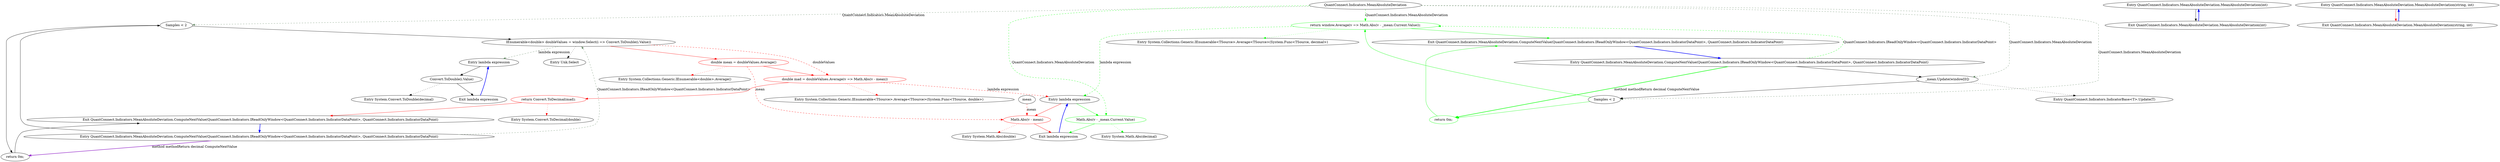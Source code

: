 digraph  {
n24 [label="QuantConnect.Indicators.MeanAbsoluteDeviation", span=""];
n25 [label=mean, span=""];
n0 [label="Entry QuantConnect.Indicators.MeanAbsoluteDeviation.MeanAbsoluteDeviation(int)", span="31-31", cluster="QuantConnect.Indicators.MeanAbsoluteDeviation.MeanAbsoluteDeviation(int)"];
n1 [label="Exit QuantConnect.Indicators.MeanAbsoluteDeviation.MeanAbsoluteDeviation(int)", span="31-31", cluster="QuantConnect.Indicators.MeanAbsoluteDeviation.MeanAbsoluteDeviation(int)"];
n2 [label="Entry QuantConnect.Indicators.MeanAbsoluteDeviation.MeanAbsoluteDeviation(string, int)", span="42-42", cluster="QuantConnect.Indicators.MeanAbsoluteDeviation.MeanAbsoluteDeviation(string, int)"];
n3 [label="Exit QuantConnect.Indicators.MeanAbsoluteDeviation.MeanAbsoluteDeviation(string, int)", span="42-42", cluster="QuantConnect.Indicators.MeanAbsoluteDeviation.MeanAbsoluteDeviation(string, int)"];
n4 [label="Entry QuantConnect.Indicators.MeanAbsoluteDeviation.ComputeNextValue(QuantConnect.Indicators.IReadOnlyWindow<QuantConnect.Indicators.IndicatorDataPoint>, QuantConnect.Indicators.IndicatorDataPoint)", span="59-59", cluster="QuantConnect.Indicators.MeanAbsoluteDeviation.ComputeNextValue(QuantConnect.Indicators.IReadOnlyWindow<QuantConnect.Indicators.IndicatorDataPoint>, QuantConnect.Indicators.IndicatorDataPoint)"];
n5 [label="Samples < 2", span="60-60", cluster="QuantConnect.Indicators.MeanAbsoluteDeviation.ComputeNextValue(QuantConnect.Indicators.IReadOnlyWindow<QuantConnect.Indicators.IndicatorDataPoint>, QuantConnect.Indicators.IndicatorDataPoint)"];
n7 [label="IEnumerable<double> doubleValues = window.Select(i => Convert.ToDouble(i.Value))", span="63-63", cluster="QuantConnect.Indicators.MeanAbsoluteDeviation.ComputeNextValue(QuantConnect.Indicators.IReadOnlyWindow<QuantConnect.Indicators.IndicatorDataPoint>, QuantConnect.Indicators.IndicatorDataPoint)"];
n6 [label="return 0m;", span="61-61", cluster="QuantConnect.Indicators.MeanAbsoluteDeviation.ComputeNextValue(QuantConnect.Indicators.IReadOnlyWindow<QuantConnect.Indicators.IndicatorDataPoint>, QuantConnect.Indicators.IndicatorDataPoint)"];
n8 [label="double mean = doubleValues.Average()", span="64-64", cluster="QuantConnect.Indicators.MeanAbsoluteDeviation.ComputeNextValue(QuantConnect.Indicators.IReadOnlyWindow<QuantConnect.Indicators.IndicatorDataPoint>, QuantConnect.Indicators.IndicatorDataPoint)", color=red, community=0];
n12 [label="Entry Unk.Select", span="", cluster="Unk.Select"];
n16 [label="Entry lambda expression", span="63-63", cluster="lambda expression"];
n9 [label="double mad = doubleValues.Average(v => Math.Abs(v - mean))", span="65-65", cluster="QuantConnect.Indicators.MeanAbsoluteDeviation.ComputeNextValue(QuantConnect.Indicators.IReadOnlyWindow<QuantConnect.Indicators.IndicatorDataPoint>, QuantConnect.Indicators.IndicatorDataPoint)", color=red, community=0];
n13 [label="Entry System.Collections.Generic.IEnumerable<double>.Average()", span="0-0", cluster="System.Collections.Generic.IEnumerable<double>.Average()"];
n21 [label="Math.Abs(v - mean)", span="65-65", cluster="lambda expression", color=red, community=0];
n10 [label="return Convert.ToDecimal(mad);", span="66-66", cluster="QuantConnect.Indicators.MeanAbsoluteDeviation.ComputeNextValue(QuantConnect.Indicators.IReadOnlyWindow<QuantConnect.Indicators.IndicatorDataPoint>, QuantConnect.Indicators.IndicatorDataPoint)", color=red, community=0];
n14 [label="Entry System.Collections.Generic.IEnumerable<TSource>.Average<TSource>(System.Func<TSource, double>)", span="0-0", cluster="System.Collections.Generic.IEnumerable<TSource>.Average<TSource>(System.Func<TSource, double>)"];
n20 [label="Entry lambda expression", span="65-65", cluster="lambda expression"];
n11 [label="Exit QuantConnect.Indicators.MeanAbsoluteDeviation.ComputeNextValue(QuantConnect.Indicators.IReadOnlyWindow<QuantConnect.Indicators.IndicatorDataPoint>, QuantConnect.Indicators.IndicatorDataPoint)", span="59-59", cluster="QuantConnect.Indicators.MeanAbsoluteDeviation.ComputeNextValue(QuantConnect.Indicators.IReadOnlyWindow<QuantConnect.Indicators.IndicatorDataPoint>, QuantConnect.Indicators.IndicatorDataPoint)"];
n15 [label="Entry System.Convert.ToDecimal(double)", span="0-0", cluster="System.Convert.ToDecimal(double)"];
n17 [label="Convert.ToDouble(i.Value)", span="63-63", cluster="lambda expression"];
n18 [label="Exit lambda expression", span="63-63", cluster="lambda expression"];
n19 [label="Entry System.Convert.ToDouble(decimal)", span="0-0", cluster="System.Convert.ToDouble(decimal)"];
n22 [label="Exit lambda expression", span="65-65", cluster="lambda expression"];
n23 [label="Entry System.Math.Abs(double)", span="0-0", cluster="System.Math.Abs(double)"];
d11 [label="return window.Average(v => Math.Abs(v - _mean.Current.Value));", span="66-66", cluster="QuantConnect.Indicators.MeanAbsoluteDeviation.ComputeNextValue(QuantConnect.Indicators.IReadOnlyWindow<QuantConnect.Indicators.IndicatorDataPoint>, QuantConnect.Indicators.IndicatorDataPoint)", color=green, community=0];
d7 [label="Entry QuantConnect.Indicators.MeanAbsoluteDeviation.ComputeNextValue(QuantConnect.Indicators.IReadOnlyWindow<QuantConnect.Indicators.IndicatorDataPoint>, QuantConnect.Indicators.IndicatorDataPoint)", span="61-61", cluster="QuantConnect.Indicators.MeanAbsoluteDeviation.ComputeNextValue(QuantConnect.Indicators.IReadOnlyWindow<QuantConnect.Indicators.IndicatorDataPoint>, QuantConnect.Indicators.IndicatorDataPoint)"];
d9 [label="Samples < 2", span="63-63", cluster="QuantConnect.Indicators.MeanAbsoluteDeviation.ComputeNextValue(QuantConnect.Indicators.IReadOnlyWindow<QuantConnect.Indicators.IndicatorDataPoint>, QuantConnect.Indicators.IndicatorDataPoint)"];
d12 [label="Exit QuantConnect.Indicators.MeanAbsoluteDeviation.ComputeNextValue(QuantConnect.Indicators.IReadOnlyWindow<QuantConnect.Indicators.IndicatorDataPoint>, QuantConnect.Indicators.IndicatorDataPoint)", span="61-61", cluster="QuantConnect.Indicators.MeanAbsoluteDeviation.ComputeNextValue(QuantConnect.Indicators.IReadOnlyWindow<QuantConnect.Indicators.IndicatorDataPoint>, QuantConnect.Indicators.IndicatorDataPoint)"];
d14 [label="Entry System.Collections.Generic.IEnumerable<TSource>.Average<TSource>(System.Func<TSource, decimal>)", span="0-0", cluster="System.Collections.Generic.IEnumerable<TSource>.Average<TSource>(System.Func<TSource, decimal>)"];
d10 [label="return 0m;", span="64-64", cluster="QuantConnect.Indicators.MeanAbsoluteDeviation.ComputeNextValue(QuantConnect.Indicators.IReadOnlyWindow<QuantConnect.Indicators.IndicatorDataPoint>, QuantConnect.Indicators.IndicatorDataPoint)", color=green, community=0];
d16 [label="Math.Abs(v - _mean.Current.Value)", span="66-66", cluster="lambda expression", color=green, community=0];
d18 [label="Entry System.Math.Abs(decimal)", span="0-0", cluster="System.Math.Abs(decimal)"];
d8 [label="_mean.Update(window[0])", span="62-62", cluster="QuantConnect.Indicators.MeanAbsoluteDeviation.ComputeNextValue(QuantConnect.Indicators.IReadOnlyWindow<QuantConnect.Indicators.IndicatorDataPoint>, QuantConnect.Indicators.IndicatorDataPoint)"];
d13 [label="Entry QuantConnect.Indicators.IndicatorBase<T>.Update(T)", span="66-66", cluster="QuantConnect.Indicators.IndicatorBase<T>.Update(T)"];
n24 -> n5  [key=1, style=dashed, color=darkseagreen4, label="QuantConnect.Indicators.MeanAbsoluteDeviation"];
n24 -> d11  [key=1, style=dashed, color=green, label="QuantConnect.Indicators.MeanAbsoluteDeviation"];
n24 -> d16  [key=1, style=dashed, color=green, label="QuantConnect.Indicators.MeanAbsoluteDeviation"];
n24 -> d9  [key=1, style=dashed, color=darkseagreen4, label="QuantConnect.Indicators.MeanAbsoluteDeviation"];
n24 -> d8  [key=1, style=dashed, color=darkseagreen4, label="QuantConnect.Indicators.MeanAbsoluteDeviation"];
n25 -> n21  [key=1, style=dashed, color=red, label=mean];
n0 -> n1  [key=0, style=solid];
n1 -> n0  [key=0, style=bold, color=blue];
n2 -> n3  [key=0, style=solid, color=red];
n3 -> n2  [key=0, style=bold, color=blue];
n4 -> n5  [key=0, style=solid];
n4 -> n7  [key=1, style=dashed, color=darkseagreen4, label="QuantConnect.Indicators.IReadOnlyWindow<QuantConnect.Indicators.IndicatorDataPoint>"];
n4 -> n6  [key=3, color=darkorchid, style=bold, label="method methodReturn decimal ComputeNextValue"];
n5 -> n6  [key=0, style=solid];
n5 -> n7  [key=0, style=solid];
n7 -> n8  [key=0, style=solid, color=red];
n7 -> n12  [key=2, style=dotted];
n7 -> n16  [key=1, style=dashed, color=darkseagreen4, label="lambda expression"];
n7 -> n9  [key=1, style=dashed, color=red, label=doubleValues];
n6 -> n11  [key=0, style=solid];
n8 -> n9  [key=0, style=solid, color=red];
n8 -> n13  [key=2, style=dotted, color=red];
n8 -> n21  [key=1, style=dashed, color=red, label=mean];
n16 -> n17  [key=0, style=solid];
n9 -> n10  [key=0, style=solid, color=red];
n9 -> n14  [key=2, style=dotted, color=red];
n9 -> n20  [key=1, style=dashed, color=red, label="lambda expression"];
n21 -> n22  [key=0, style=solid, color=red];
n21 -> n23  [key=2, style=dotted, color=red];
n10 -> n11  [key=0, style=solid, color=red];
n10 -> n15  [key=2, style=dotted, color=red];
n20 -> n21  [key=0, style=solid, color=red];
n20 -> d16  [key=0, style=solid, color=green];
n11 -> n4  [key=0, style=bold, color=blue];
n17 -> n18  [key=0, style=solid];
n17 -> n19  [key=2, style=dotted];
n18 -> n16  [key=0, style=bold, color=blue];
n22 -> n20  [key=0, style=bold, color=blue];
d11 -> d12  [key=0, style=solid, color=green];
d11 -> d14  [key=2, style=dotted, color=green];
d11 -> n20  [key=1, style=dashed, color=green, label="lambda expression"];
d7 -> d11  [key=1, style=dashed, color=green, label="QuantConnect.Indicators.IReadOnlyWindow<QuantConnect.Indicators.IndicatorDataPoint>"];
d7 -> d10  [key=3, color=green, style=bold, label="method methodReturn decimal ComputeNextValue"];
d7 -> d8  [key=0, style=solid];
d9 -> d11  [key=0, style=solid, color=green];
d9 -> d10  [key=0, style=solid, color=green];
d12 -> d7  [key=0, style=bold, color=blue];
d10 -> d12  [key=0, style=solid, color=green];
d16 -> n22  [key=0, style=solid, color=green];
d16 -> d18  [key=2, style=dotted, color=green];
d8 -> d9  [key=0, style=solid];
d8 -> d13  [key=2, style=dotted];
}
